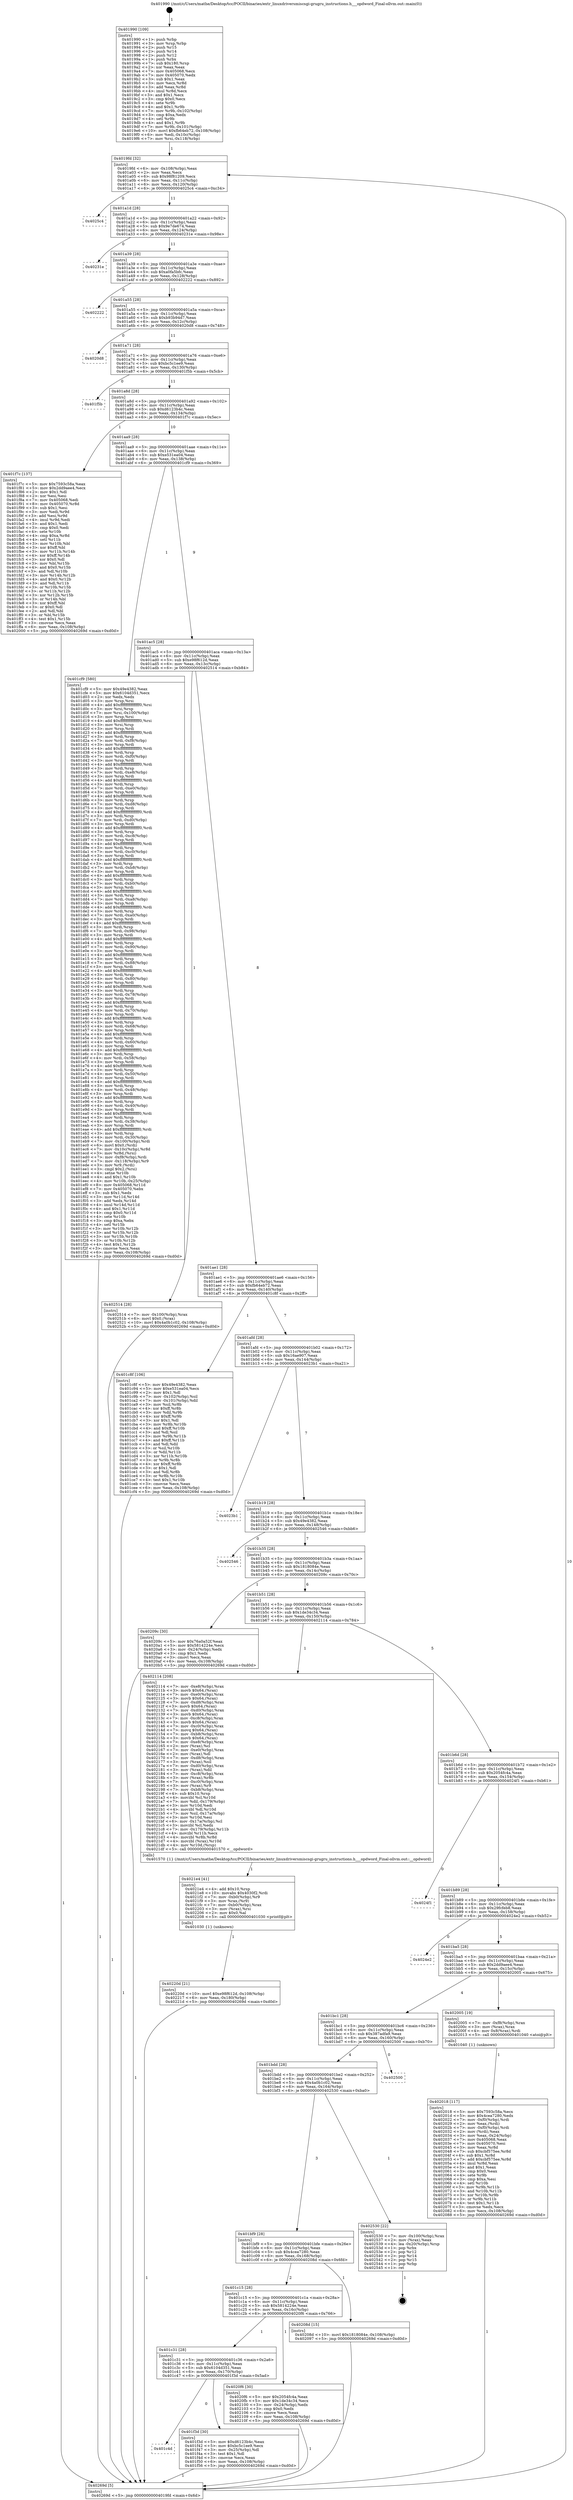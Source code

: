 digraph "0x401990" {
  label = "0x401990 (/mnt/c/Users/mathe/Desktop/tcc/POCII/binaries/extr_linuxdriversmiscsgi-grugru_instructions.h___opdword_Final-ollvm.out::main(0))"
  labelloc = "t"
  node[shape=record]

  Entry [label="",width=0.3,height=0.3,shape=circle,fillcolor=black,style=filled]
  "0x4019fd" [label="{
     0x4019fd [32]\l
     | [instrs]\l
     &nbsp;&nbsp;0x4019fd \<+6\>: mov -0x108(%rbp),%eax\l
     &nbsp;&nbsp;0x401a03 \<+2\>: mov %eax,%ecx\l
     &nbsp;&nbsp;0x401a05 \<+6\>: sub $0x98f81209,%ecx\l
     &nbsp;&nbsp;0x401a0b \<+6\>: mov %eax,-0x11c(%rbp)\l
     &nbsp;&nbsp;0x401a11 \<+6\>: mov %ecx,-0x120(%rbp)\l
     &nbsp;&nbsp;0x401a17 \<+6\>: je 00000000004025c4 \<main+0xc34\>\l
  }"]
  "0x4025c4" [label="{
     0x4025c4\l
  }", style=dashed]
  "0x401a1d" [label="{
     0x401a1d [28]\l
     | [instrs]\l
     &nbsp;&nbsp;0x401a1d \<+5\>: jmp 0000000000401a22 \<main+0x92\>\l
     &nbsp;&nbsp;0x401a22 \<+6\>: mov -0x11c(%rbp),%eax\l
     &nbsp;&nbsp;0x401a28 \<+5\>: sub $0x9e7de674,%eax\l
     &nbsp;&nbsp;0x401a2d \<+6\>: mov %eax,-0x124(%rbp)\l
     &nbsp;&nbsp;0x401a33 \<+6\>: je 000000000040231e \<main+0x98e\>\l
  }"]
  Exit [label="",width=0.3,height=0.3,shape=circle,fillcolor=black,style=filled,peripheries=2]
  "0x40231e" [label="{
     0x40231e\l
  }", style=dashed]
  "0x401a39" [label="{
     0x401a39 [28]\l
     | [instrs]\l
     &nbsp;&nbsp;0x401a39 \<+5\>: jmp 0000000000401a3e \<main+0xae\>\l
     &nbsp;&nbsp;0x401a3e \<+6\>: mov -0x11c(%rbp),%eax\l
     &nbsp;&nbsp;0x401a44 \<+5\>: sub $0xa0fa5bfc,%eax\l
     &nbsp;&nbsp;0x401a49 \<+6\>: mov %eax,-0x128(%rbp)\l
     &nbsp;&nbsp;0x401a4f \<+6\>: je 0000000000402222 \<main+0x892\>\l
  }"]
  "0x40220d" [label="{
     0x40220d [21]\l
     | [instrs]\l
     &nbsp;&nbsp;0x40220d \<+10\>: movl $0xe98f612d,-0x108(%rbp)\l
     &nbsp;&nbsp;0x402217 \<+6\>: mov %eax,-0x180(%rbp)\l
     &nbsp;&nbsp;0x40221d \<+5\>: jmp 000000000040269d \<main+0xd0d\>\l
  }"]
  "0x402222" [label="{
     0x402222\l
  }", style=dashed]
  "0x401a55" [label="{
     0x401a55 [28]\l
     | [instrs]\l
     &nbsp;&nbsp;0x401a55 \<+5\>: jmp 0000000000401a5a \<main+0xca\>\l
     &nbsp;&nbsp;0x401a5a \<+6\>: mov -0x11c(%rbp),%eax\l
     &nbsp;&nbsp;0x401a60 \<+5\>: sub $0xb93b94d7,%eax\l
     &nbsp;&nbsp;0x401a65 \<+6\>: mov %eax,-0x12c(%rbp)\l
     &nbsp;&nbsp;0x401a6b \<+6\>: je 00000000004020d8 \<main+0x748\>\l
  }"]
  "0x4021e4" [label="{
     0x4021e4 [41]\l
     | [instrs]\l
     &nbsp;&nbsp;0x4021e4 \<+4\>: add $0x10,%rsp\l
     &nbsp;&nbsp;0x4021e8 \<+10\>: movabs $0x4030f2,%rdi\l
     &nbsp;&nbsp;0x4021f2 \<+7\>: mov -0xb0(%rbp),%r9\l
     &nbsp;&nbsp;0x4021f9 \<+3\>: mov %rax,(%r9)\l
     &nbsp;&nbsp;0x4021fc \<+7\>: mov -0xb0(%rbp),%rax\l
     &nbsp;&nbsp;0x402203 \<+3\>: mov (%rax),%rsi\l
     &nbsp;&nbsp;0x402206 \<+2\>: mov $0x0,%al\l
     &nbsp;&nbsp;0x402208 \<+5\>: call 0000000000401030 \<printf@plt\>\l
     | [calls]\l
     &nbsp;&nbsp;0x401030 \{1\} (unknown)\l
  }"]
  "0x4020d8" [label="{
     0x4020d8\l
  }", style=dashed]
  "0x401a71" [label="{
     0x401a71 [28]\l
     | [instrs]\l
     &nbsp;&nbsp;0x401a71 \<+5\>: jmp 0000000000401a76 \<main+0xe6\>\l
     &nbsp;&nbsp;0x401a76 \<+6\>: mov -0x11c(%rbp),%eax\l
     &nbsp;&nbsp;0x401a7c \<+5\>: sub $0xbc5c1ee9,%eax\l
     &nbsp;&nbsp;0x401a81 \<+6\>: mov %eax,-0x130(%rbp)\l
     &nbsp;&nbsp;0x401a87 \<+6\>: je 0000000000401f5b \<main+0x5cb\>\l
  }"]
  "0x402018" [label="{
     0x402018 [117]\l
     | [instrs]\l
     &nbsp;&nbsp;0x402018 \<+5\>: mov $0x7593c58a,%ecx\l
     &nbsp;&nbsp;0x40201d \<+5\>: mov $0x4cea7280,%edx\l
     &nbsp;&nbsp;0x402022 \<+7\>: mov -0xf0(%rbp),%rdi\l
     &nbsp;&nbsp;0x402029 \<+2\>: mov %eax,(%rdi)\l
     &nbsp;&nbsp;0x40202b \<+7\>: mov -0xf0(%rbp),%rdi\l
     &nbsp;&nbsp;0x402032 \<+2\>: mov (%rdi),%eax\l
     &nbsp;&nbsp;0x402034 \<+3\>: mov %eax,-0x24(%rbp)\l
     &nbsp;&nbsp;0x402037 \<+7\>: mov 0x405068,%eax\l
     &nbsp;&nbsp;0x40203e \<+7\>: mov 0x405070,%esi\l
     &nbsp;&nbsp;0x402045 \<+3\>: mov %eax,%r8d\l
     &nbsp;&nbsp;0x402048 \<+7\>: sub $0xcbf575ee,%r8d\l
     &nbsp;&nbsp;0x40204f \<+4\>: sub $0x1,%r8d\l
     &nbsp;&nbsp;0x402053 \<+7\>: add $0xcbf575ee,%r8d\l
     &nbsp;&nbsp;0x40205a \<+4\>: imul %r8d,%eax\l
     &nbsp;&nbsp;0x40205e \<+3\>: and $0x1,%eax\l
     &nbsp;&nbsp;0x402061 \<+3\>: cmp $0x0,%eax\l
     &nbsp;&nbsp;0x402064 \<+4\>: sete %r9b\l
     &nbsp;&nbsp;0x402068 \<+3\>: cmp $0xa,%esi\l
     &nbsp;&nbsp;0x40206b \<+4\>: setl %r10b\l
     &nbsp;&nbsp;0x40206f \<+3\>: mov %r9b,%r11b\l
     &nbsp;&nbsp;0x402072 \<+3\>: and %r10b,%r11b\l
     &nbsp;&nbsp;0x402075 \<+3\>: xor %r10b,%r9b\l
     &nbsp;&nbsp;0x402078 \<+3\>: or %r9b,%r11b\l
     &nbsp;&nbsp;0x40207b \<+4\>: test $0x1,%r11b\l
     &nbsp;&nbsp;0x40207f \<+3\>: cmovne %edx,%ecx\l
     &nbsp;&nbsp;0x402082 \<+6\>: mov %ecx,-0x108(%rbp)\l
     &nbsp;&nbsp;0x402088 \<+5\>: jmp 000000000040269d \<main+0xd0d\>\l
  }"]
  "0x401f5b" [label="{
     0x401f5b\l
  }", style=dashed]
  "0x401a8d" [label="{
     0x401a8d [28]\l
     | [instrs]\l
     &nbsp;&nbsp;0x401a8d \<+5\>: jmp 0000000000401a92 \<main+0x102\>\l
     &nbsp;&nbsp;0x401a92 \<+6\>: mov -0x11c(%rbp),%eax\l
     &nbsp;&nbsp;0x401a98 \<+5\>: sub $0xd6123b4c,%eax\l
     &nbsp;&nbsp;0x401a9d \<+6\>: mov %eax,-0x134(%rbp)\l
     &nbsp;&nbsp;0x401aa3 \<+6\>: je 0000000000401f7c \<main+0x5ec\>\l
  }"]
  "0x401c4d" [label="{
     0x401c4d\l
  }", style=dashed]
  "0x401f7c" [label="{
     0x401f7c [137]\l
     | [instrs]\l
     &nbsp;&nbsp;0x401f7c \<+5\>: mov $0x7593c58a,%eax\l
     &nbsp;&nbsp;0x401f81 \<+5\>: mov $0x2dd9aee4,%ecx\l
     &nbsp;&nbsp;0x401f86 \<+2\>: mov $0x1,%dl\l
     &nbsp;&nbsp;0x401f88 \<+2\>: xor %esi,%esi\l
     &nbsp;&nbsp;0x401f8a \<+7\>: mov 0x405068,%edi\l
     &nbsp;&nbsp;0x401f91 \<+8\>: mov 0x405070,%r8d\l
     &nbsp;&nbsp;0x401f99 \<+3\>: sub $0x1,%esi\l
     &nbsp;&nbsp;0x401f9c \<+3\>: mov %edi,%r9d\l
     &nbsp;&nbsp;0x401f9f \<+3\>: add %esi,%r9d\l
     &nbsp;&nbsp;0x401fa2 \<+4\>: imul %r9d,%edi\l
     &nbsp;&nbsp;0x401fa6 \<+3\>: and $0x1,%edi\l
     &nbsp;&nbsp;0x401fa9 \<+3\>: cmp $0x0,%edi\l
     &nbsp;&nbsp;0x401fac \<+4\>: sete %r10b\l
     &nbsp;&nbsp;0x401fb0 \<+4\>: cmp $0xa,%r8d\l
     &nbsp;&nbsp;0x401fb4 \<+4\>: setl %r11b\l
     &nbsp;&nbsp;0x401fb8 \<+3\>: mov %r10b,%bl\l
     &nbsp;&nbsp;0x401fbb \<+3\>: xor $0xff,%bl\l
     &nbsp;&nbsp;0x401fbe \<+3\>: mov %r11b,%r14b\l
     &nbsp;&nbsp;0x401fc1 \<+4\>: xor $0xff,%r14b\l
     &nbsp;&nbsp;0x401fc5 \<+3\>: xor $0x0,%dl\l
     &nbsp;&nbsp;0x401fc8 \<+3\>: mov %bl,%r15b\l
     &nbsp;&nbsp;0x401fcb \<+4\>: and $0x0,%r15b\l
     &nbsp;&nbsp;0x401fcf \<+3\>: and %dl,%r10b\l
     &nbsp;&nbsp;0x401fd2 \<+3\>: mov %r14b,%r12b\l
     &nbsp;&nbsp;0x401fd5 \<+4\>: and $0x0,%r12b\l
     &nbsp;&nbsp;0x401fd9 \<+3\>: and %dl,%r11b\l
     &nbsp;&nbsp;0x401fdc \<+3\>: or %r10b,%r15b\l
     &nbsp;&nbsp;0x401fdf \<+3\>: or %r11b,%r12b\l
     &nbsp;&nbsp;0x401fe2 \<+3\>: xor %r12b,%r15b\l
     &nbsp;&nbsp;0x401fe5 \<+3\>: or %r14b,%bl\l
     &nbsp;&nbsp;0x401fe8 \<+3\>: xor $0xff,%bl\l
     &nbsp;&nbsp;0x401feb \<+3\>: or $0x0,%dl\l
     &nbsp;&nbsp;0x401fee \<+2\>: and %dl,%bl\l
     &nbsp;&nbsp;0x401ff0 \<+3\>: or %bl,%r15b\l
     &nbsp;&nbsp;0x401ff3 \<+4\>: test $0x1,%r15b\l
     &nbsp;&nbsp;0x401ff7 \<+3\>: cmovne %ecx,%eax\l
     &nbsp;&nbsp;0x401ffa \<+6\>: mov %eax,-0x108(%rbp)\l
     &nbsp;&nbsp;0x402000 \<+5\>: jmp 000000000040269d \<main+0xd0d\>\l
  }"]
  "0x401aa9" [label="{
     0x401aa9 [28]\l
     | [instrs]\l
     &nbsp;&nbsp;0x401aa9 \<+5\>: jmp 0000000000401aae \<main+0x11e\>\l
     &nbsp;&nbsp;0x401aae \<+6\>: mov -0x11c(%rbp),%eax\l
     &nbsp;&nbsp;0x401ab4 \<+5\>: sub $0xe531ea04,%eax\l
     &nbsp;&nbsp;0x401ab9 \<+6\>: mov %eax,-0x138(%rbp)\l
     &nbsp;&nbsp;0x401abf \<+6\>: je 0000000000401cf9 \<main+0x369\>\l
  }"]
  "0x401f3d" [label="{
     0x401f3d [30]\l
     | [instrs]\l
     &nbsp;&nbsp;0x401f3d \<+5\>: mov $0xd6123b4c,%eax\l
     &nbsp;&nbsp;0x401f42 \<+5\>: mov $0xbc5c1ee9,%ecx\l
     &nbsp;&nbsp;0x401f47 \<+3\>: mov -0x25(%rbp),%dl\l
     &nbsp;&nbsp;0x401f4a \<+3\>: test $0x1,%dl\l
     &nbsp;&nbsp;0x401f4d \<+3\>: cmovne %ecx,%eax\l
     &nbsp;&nbsp;0x401f50 \<+6\>: mov %eax,-0x108(%rbp)\l
     &nbsp;&nbsp;0x401f56 \<+5\>: jmp 000000000040269d \<main+0xd0d\>\l
  }"]
  "0x401cf9" [label="{
     0x401cf9 [580]\l
     | [instrs]\l
     &nbsp;&nbsp;0x401cf9 \<+5\>: mov $0x49e4382,%eax\l
     &nbsp;&nbsp;0x401cfe \<+5\>: mov $0x6104d351,%ecx\l
     &nbsp;&nbsp;0x401d03 \<+2\>: xor %edx,%edx\l
     &nbsp;&nbsp;0x401d05 \<+3\>: mov %rsp,%rsi\l
     &nbsp;&nbsp;0x401d08 \<+4\>: add $0xfffffffffffffff0,%rsi\l
     &nbsp;&nbsp;0x401d0c \<+3\>: mov %rsi,%rsp\l
     &nbsp;&nbsp;0x401d0f \<+7\>: mov %rsi,-0x100(%rbp)\l
     &nbsp;&nbsp;0x401d16 \<+3\>: mov %rsp,%rsi\l
     &nbsp;&nbsp;0x401d19 \<+4\>: add $0xfffffffffffffff0,%rsi\l
     &nbsp;&nbsp;0x401d1d \<+3\>: mov %rsi,%rsp\l
     &nbsp;&nbsp;0x401d20 \<+3\>: mov %rsp,%rdi\l
     &nbsp;&nbsp;0x401d23 \<+4\>: add $0xfffffffffffffff0,%rdi\l
     &nbsp;&nbsp;0x401d27 \<+3\>: mov %rdi,%rsp\l
     &nbsp;&nbsp;0x401d2a \<+7\>: mov %rdi,-0xf8(%rbp)\l
     &nbsp;&nbsp;0x401d31 \<+3\>: mov %rsp,%rdi\l
     &nbsp;&nbsp;0x401d34 \<+4\>: add $0xfffffffffffffff0,%rdi\l
     &nbsp;&nbsp;0x401d38 \<+3\>: mov %rdi,%rsp\l
     &nbsp;&nbsp;0x401d3b \<+7\>: mov %rdi,-0xf0(%rbp)\l
     &nbsp;&nbsp;0x401d42 \<+3\>: mov %rsp,%rdi\l
     &nbsp;&nbsp;0x401d45 \<+4\>: add $0xfffffffffffffff0,%rdi\l
     &nbsp;&nbsp;0x401d49 \<+3\>: mov %rdi,%rsp\l
     &nbsp;&nbsp;0x401d4c \<+7\>: mov %rdi,-0xe8(%rbp)\l
     &nbsp;&nbsp;0x401d53 \<+3\>: mov %rsp,%rdi\l
     &nbsp;&nbsp;0x401d56 \<+4\>: add $0xfffffffffffffff0,%rdi\l
     &nbsp;&nbsp;0x401d5a \<+3\>: mov %rdi,%rsp\l
     &nbsp;&nbsp;0x401d5d \<+7\>: mov %rdi,-0xe0(%rbp)\l
     &nbsp;&nbsp;0x401d64 \<+3\>: mov %rsp,%rdi\l
     &nbsp;&nbsp;0x401d67 \<+4\>: add $0xfffffffffffffff0,%rdi\l
     &nbsp;&nbsp;0x401d6b \<+3\>: mov %rdi,%rsp\l
     &nbsp;&nbsp;0x401d6e \<+7\>: mov %rdi,-0xd8(%rbp)\l
     &nbsp;&nbsp;0x401d75 \<+3\>: mov %rsp,%rdi\l
     &nbsp;&nbsp;0x401d78 \<+4\>: add $0xfffffffffffffff0,%rdi\l
     &nbsp;&nbsp;0x401d7c \<+3\>: mov %rdi,%rsp\l
     &nbsp;&nbsp;0x401d7f \<+7\>: mov %rdi,-0xd0(%rbp)\l
     &nbsp;&nbsp;0x401d86 \<+3\>: mov %rsp,%rdi\l
     &nbsp;&nbsp;0x401d89 \<+4\>: add $0xfffffffffffffff0,%rdi\l
     &nbsp;&nbsp;0x401d8d \<+3\>: mov %rdi,%rsp\l
     &nbsp;&nbsp;0x401d90 \<+7\>: mov %rdi,-0xc8(%rbp)\l
     &nbsp;&nbsp;0x401d97 \<+3\>: mov %rsp,%rdi\l
     &nbsp;&nbsp;0x401d9a \<+4\>: add $0xfffffffffffffff0,%rdi\l
     &nbsp;&nbsp;0x401d9e \<+3\>: mov %rdi,%rsp\l
     &nbsp;&nbsp;0x401da1 \<+7\>: mov %rdi,-0xc0(%rbp)\l
     &nbsp;&nbsp;0x401da8 \<+3\>: mov %rsp,%rdi\l
     &nbsp;&nbsp;0x401dab \<+4\>: add $0xfffffffffffffff0,%rdi\l
     &nbsp;&nbsp;0x401daf \<+3\>: mov %rdi,%rsp\l
     &nbsp;&nbsp;0x401db2 \<+7\>: mov %rdi,-0xb8(%rbp)\l
     &nbsp;&nbsp;0x401db9 \<+3\>: mov %rsp,%rdi\l
     &nbsp;&nbsp;0x401dbc \<+4\>: add $0xfffffffffffffff0,%rdi\l
     &nbsp;&nbsp;0x401dc0 \<+3\>: mov %rdi,%rsp\l
     &nbsp;&nbsp;0x401dc3 \<+7\>: mov %rdi,-0xb0(%rbp)\l
     &nbsp;&nbsp;0x401dca \<+3\>: mov %rsp,%rdi\l
     &nbsp;&nbsp;0x401dcd \<+4\>: add $0xfffffffffffffff0,%rdi\l
     &nbsp;&nbsp;0x401dd1 \<+3\>: mov %rdi,%rsp\l
     &nbsp;&nbsp;0x401dd4 \<+7\>: mov %rdi,-0xa8(%rbp)\l
     &nbsp;&nbsp;0x401ddb \<+3\>: mov %rsp,%rdi\l
     &nbsp;&nbsp;0x401dde \<+4\>: add $0xfffffffffffffff0,%rdi\l
     &nbsp;&nbsp;0x401de2 \<+3\>: mov %rdi,%rsp\l
     &nbsp;&nbsp;0x401de5 \<+7\>: mov %rdi,-0xa0(%rbp)\l
     &nbsp;&nbsp;0x401dec \<+3\>: mov %rsp,%rdi\l
     &nbsp;&nbsp;0x401def \<+4\>: add $0xfffffffffffffff0,%rdi\l
     &nbsp;&nbsp;0x401df3 \<+3\>: mov %rdi,%rsp\l
     &nbsp;&nbsp;0x401df6 \<+7\>: mov %rdi,-0x98(%rbp)\l
     &nbsp;&nbsp;0x401dfd \<+3\>: mov %rsp,%rdi\l
     &nbsp;&nbsp;0x401e00 \<+4\>: add $0xfffffffffffffff0,%rdi\l
     &nbsp;&nbsp;0x401e04 \<+3\>: mov %rdi,%rsp\l
     &nbsp;&nbsp;0x401e07 \<+7\>: mov %rdi,-0x90(%rbp)\l
     &nbsp;&nbsp;0x401e0e \<+3\>: mov %rsp,%rdi\l
     &nbsp;&nbsp;0x401e11 \<+4\>: add $0xfffffffffffffff0,%rdi\l
     &nbsp;&nbsp;0x401e15 \<+3\>: mov %rdi,%rsp\l
     &nbsp;&nbsp;0x401e18 \<+7\>: mov %rdi,-0x88(%rbp)\l
     &nbsp;&nbsp;0x401e1f \<+3\>: mov %rsp,%rdi\l
     &nbsp;&nbsp;0x401e22 \<+4\>: add $0xfffffffffffffff0,%rdi\l
     &nbsp;&nbsp;0x401e26 \<+3\>: mov %rdi,%rsp\l
     &nbsp;&nbsp;0x401e29 \<+4\>: mov %rdi,-0x80(%rbp)\l
     &nbsp;&nbsp;0x401e2d \<+3\>: mov %rsp,%rdi\l
     &nbsp;&nbsp;0x401e30 \<+4\>: add $0xfffffffffffffff0,%rdi\l
     &nbsp;&nbsp;0x401e34 \<+3\>: mov %rdi,%rsp\l
     &nbsp;&nbsp;0x401e37 \<+4\>: mov %rdi,-0x78(%rbp)\l
     &nbsp;&nbsp;0x401e3b \<+3\>: mov %rsp,%rdi\l
     &nbsp;&nbsp;0x401e3e \<+4\>: add $0xfffffffffffffff0,%rdi\l
     &nbsp;&nbsp;0x401e42 \<+3\>: mov %rdi,%rsp\l
     &nbsp;&nbsp;0x401e45 \<+4\>: mov %rdi,-0x70(%rbp)\l
     &nbsp;&nbsp;0x401e49 \<+3\>: mov %rsp,%rdi\l
     &nbsp;&nbsp;0x401e4c \<+4\>: add $0xfffffffffffffff0,%rdi\l
     &nbsp;&nbsp;0x401e50 \<+3\>: mov %rdi,%rsp\l
     &nbsp;&nbsp;0x401e53 \<+4\>: mov %rdi,-0x68(%rbp)\l
     &nbsp;&nbsp;0x401e57 \<+3\>: mov %rsp,%rdi\l
     &nbsp;&nbsp;0x401e5a \<+4\>: add $0xfffffffffffffff0,%rdi\l
     &nbsp;&nbsp;0x401e5e \<+3\>: mov %rdi,%rsp\l
     &nbsp;&nbsp;0x401e61 \<+4\>: mov %rdi,-0x60(%rbp)\l
     &nbsp;&nbsp;0x401e65 \<+3\>: mov %rsp,%rdi\l
     &nbsp;&nbsp;0x401e68 \<+4\>: add $0xfffffffffffffff0,%rdi\l
     &nbsp;&nbsp;0x401e6c \<+3\>: mov %rdi,%rsp\l
     &nbsp;&nbsp;0x401e6f \<+4\>: mov %rdi,-0x58(%rbp)\l
     &nbsp;&nbsp;0x401e73 \<+3\>: mov %rsp,%rdi\l
     &nbsp;&nbsp;0x401e76 \<+4\>: add $0xfffffffffffffff0,%rdi\l
     &nbsp;&nbsp;0x401e7a \<+3\>: mov %rdi,%rsp\l
     &nbsp;&nbsp;0x401e7d \<+4\>: mov %rdi,-0x50(%rbp)\l
     &nbsp;&nbsp;0x401e81 \<+3\>: mov %rsp,%rdi\l
     &nbsp;&nbsp;0x401e84 \<+4\>: add $0xfffffffffffffff0,%rdi\l
     &nbsp;&nbsp;0x401e88 \<+3\>: mov %rdi,%rsp\l
     &nbsp;&nbsp;0x401e8b \<+4\>: mov %rdi,-0x48(%rbp)\l
     &nbsp;&nbsp;0x401e8f \<+3\>: mov %rsp,%rdi\l
     &nbsp;&nbsp;0x401e92 \<+4\>: add $0xfffffffffffffff0,%rdi\l
     &nbsp;&nbsp;0x401e96 \<+3\>: mov %rdi,%rsp\l
     &nbsp;&nbsp;0x401e99 \<+4\>: mov %rdi,-0x40(%rbp)\l
     &nbsp;&nbsp;0x401e9d \<+3\>: mov %rsp,%rdi\l
     &nbsp;&nbsp;0x401ea0 \<+4\>: add $0xfffffffffffffff0,%rdi\l
     &nbsp;&nbsp;0x401ea4 \<+3\>: mov %rdi,%rsp\l
     &nbsp;&nbsp;0x401ea7 \<+4\>: mov %rdi,-0x38(%rbp)\l
     &nbsp;&nbsp;0x401eab \<+3\>: mov %rsp,%rdi\l
     &nbsp;&nbsp;0x401eae \<+4\>: add $0xfffffffffffffff0,%rdi\l
     &nbsp;&nbsp;0x401eb2 \<+3\>: mov %rdi,%rsp\l
     &nbsp;&nbsp;0x401eb5 \<+4\>: mov %rdi,-0x30(%rbp)\l
     &nbsp;&nbsp;0x401eb9 \<+7\>: mov -0x100(%rbp),%rdi\l
     &nbsp;&nbsp;0x401ec0 \<+6\>: movl $0x0,(%rdi)\l
     &nbsp;&nbsp;0x401ec6 \<+7\>: mov -0x10c(%rbp),%r8d\l
     &nbsp;&nbsp;0x401ecd \<+3\>: mov %r8d,(%rsi)\l
     &nbsp;&nbsp;0x401ed0 \<+7\>: mov -0xf8(%rbp),%rdi\l
     &nbsp;&nbsp;0x401ed7 \<+7\>: mov -0x118(%rbp),%r9\l
     &nbsp;&nbsp;0x401ede \<+3\>: mov %r9,(%rdi)\l
     &nbsp;&nbsp;0x401ee1 \<+3\>: cmpl $0x2,(%rsi)\l
     &nbsp;&nbsp;0x401ee4 \<+4\>: setne %r10b\l
     &nbsp;&nbsp;0x401ee8 \<+4\>: and $0x1,%r10b\l
     &nbsp;&nbsp;0x401eec \<+4\>: mov %r10b,-0x25(%rbp)\l
     &nbsp;&nbsp;0x401ef0 \<+8\>: mov 0x405068,%r11d\l
     &nbsp;&nbsp;0x401ef8 \<+7\>: mov 0x405070,%ebx\l
     &nbsp;&nbsp;0x401eff \<+3\>: sub $0x1,%edx\l
     &nbsp;&nbsp;0x401f02 \<+3\>: mov %r11d,%r14d\l
     &nbsp;&nbsp;0x401f05 \<+3\>: add %edx,%r14d\l
     &nbsp;&nbsp;0x401f08 \<+4\>: imul %r14d,%r11d\l
     &nbsp;&nbsp;0x401f0c \<+4\>: and $0x1,%r11d\l
     &nbsp;&nbsp;0x401f10 \<+4\>: cmp $0x0,%r11d\l
     &nbsp;&nbsp;0x401f14 \<+4\>: sete %r10b\l
     &nbsp;&nbsp;0x401f18 \<+3\>: cmp $0xa,%ebx\l
     &nbsp;&nbsp;0x401f1b \<+4\>: setl %r15b\l
     &nbsp;&nbsp;0x401f1f \<+3\>: mov %r10b,%r12b\l
     &nbsp;&nbsp;0x401f22 \<+3\>: and %r15b,%r12b\l
     &nbsp;&nbsp;0x401f25 \<+3\>: xor %r15b,%r10b\l
     &nbsp;&nbsp;0x401f28 \<+3\>: or %r10b,%r12b\l
     &nbsp;&nbsp;0x401f2b \<+4\>: test $0x1,%r12b\l
     &nbsp;&nbsp;0x401f2f \<+3\>: cmovne %ecx,%eax\l
     &nbsp;&nbsp;0x401f32 \<+6\>: mov %eax,-0x108(%rbp)\l
     &nbsp;&nbsp;0x401f38 \<+5\>: jmp 000000000040269d \<main+0xd0d\>\l
  }"]
  "0x401ac5" [label="{
     0x401ac5 [28]\l
     | [instrs]\l
     &nbsp;&nbsp;0x401ac5 \<+5\>: jmp 0000000000401aca \<main+0x13a\>\l
     &nbsp;&nbsp;0x401aca \<+6\>: mov -0x11c(%rbp),%eax\l
     &nbsp;&nbsp;0x401ad0 \<+5\>: sub $0xe98f612d,%eax\l
     &nbsp;&nbsp;0x401ad5 \<+6\>: mov %eax,-0x13c(%rbp)\l
     &nbsp;&nbsp;0x401adb \<+6\>: je 0000000000402514 \<main+0xb84\>\l
  }"]
  "0x401c31" [label="{
     0x401c31 [28]\l
     | [instrs]\l
     &nbsp;&nbsp;0x401c31 \<+5\>: jmp 0000000000401c36 \<main+0x2a6\>\l
     &nbsp;&nbsp;0x401c36 \<+6\>: mov -0x11c(%rbp),%eax\l
     &nbsp;&nbsp;0x401c3c \<+5\>: sub $0x6104d351,%eax\l
     &nbsp;&nbsp;0x401c41 \<+6\>: mov %eax,-0x170(%rbp)\l
     &nbsp;&nbsp;0x401c47 \<+6\>: je 0000000000401f3d \<main+0x5ad\>\l
  }"]
  "0x402514" [label="{
     0x402514 [28]\l
     | [instrs]\l
     &nbsp;&nbsp;0x402514 \<+7\>: mov -0x100(%rbp),%rax\l
     &nbsp;&nbsp;0x40251b \<+6\>: movl $0x0,(%rax)\l
     &nbsp;&nbsp;0x402521 \<+10\>: movl $0x4a0b1c02,-0x108(%rbp)\l
     &nbsp;&nbsp;0x40252b \<+5\>: jmp 000000000040269d \<main+0xd0d\>\l
  }"]
  "0x401ae1" [label="{
     0x401ae1 [28]\l
     | [instrs]\l
     &nbsp;&nbsp;0x401ae1 \<+5\>: jmp 0000000000401ae6 \<main+0x156\>\l
     &nbsp;&nbsp;0x401ae6 \<+6\>: mov -0x11c(%rbp),%eax\l
     &nbsp;&nbsp;0x401aec \<+5\>: sub $0xfb64eb72,%eax\l
     &nbsp;&nbsp;0x401af1 \<+6\>: mov %eax,-0x140(%rbp)\l
     &nbsp;&nbsp;0x401af7 \<+6\>: je 0000000000401c8f \<main+0x2ff\>\l
  }"]
  "0x4020f6" [label="{
     0x4020f6 [30]\l
     | [instrs]\l
     &nbsp;&nbsp;0x4020f6 \<+5\>: mov $0x2054fc4a,%eax\l
     &nbsp;&nbsp;0x4020fb \<+5\>: mov $0x1de34c34,%ecx\l
     &nbsp;&nbsp;0x402100 \<+3\>: mov -0x24(%rbp),%edx\l
     &nbsp;&nbsp;0x402103 \<+3\>: cmp $0x0,%edx\l
     &nbsp;&nbsp;0x402106 \<+3\>: cmove %ecx,%eax\l
     &nbsp;&nbsp;0x402109 \<+6\>: mov %eax,-0x108(%rbp)\l
     &nbsp;&nbsp;0x40210f \<+5\>: jmp 000000000040269d \<main+0xd0d\>\l
  }"]
  "0x401c8f" [label="{
     0x401c8f [106]\l
     | [instrs]\l
     &nbsp;&nbsp;0x401c8f \<+5\>: mov $0x49e4382,%eax\l
     &nbsp;&nbsp;0x401c94 \<+5\>: mov $0xe531ea04,%ecx\l
     &nbsp;&nbsp;0x401c99 \<+2\>: mov $0x1,%dl\l
     &nbsp;&nbsp;0x401c9b \<+7\>: mov -0x102(%rbp),%sil\l
     &nbsp;&nbsp;0x401ca2 \<+7\>: mov -0x101(%rbp),%dil\l
     &nbsp;&nbsp;0x401ca9 \<+3\>: mov %sil,%r8b\l
     &nbsp;&nbsp;0x401cac \<+4\>: xor $0xff,%r8b\l
     &nbsp;&nbsp;0x401cb0 \<+3\>: mov %dil,%r9b\l
     &nbsp;&nbsp;0x401cb3 \<+4\>: xor $0xff,%r9b\l
     &nbsp;&nbsp;0x401cb7 \<+3\>: xor $0x1,%dl\l
     &nbsp;&nbsp;0x401cba \<+3\>: mov %r8b,%r10b\l
     &nbsp;&nbsp;0x401cbd \<+4\>: and $0xff,%r10b\l
     &nbsp;&nbsp;0x401cc1 \<+3\>: and %dl,%sil\l
     &nbsp;&nbsp;0x401cc4 \<+3\>: mov %r9b,%r11b\l
     &nbsp;&nbsp;0x401cc7 \<+4\>: and $0xff,%r11b\l
     &nbsp;&nbsp;0x401ccb \<+3\>: and %dl,%dil\l
     &nbsp;&nbsp;0x401cce \<+3\>: or %sil,%r10b\l
     &nbsp;&nbsp;0x401cd1 \<+3\>: or %dil,%r11b\l
     &nbsp;&nbsp;0x401cd4 \<+3\>: xor %r11b,%r10b\l
     &nbsp;&nbsp;0x401cd7 \<+3\>: or %r9b,%r8b\l
     &nbsp;&nbsp;0x401cda \<+4\>: xor $0xff,%r8b\l
     &nbsp;&nbsp;0x401cde \<+3\>: or $0x1,%dl\l
     &nbsp;&nbsp;0x401ce1 \<+3\>: and %dl,%r8b\l
     &nbsp;&nbsp;0x401ce4 \<+3\>: or %r8b,%r10b\l
     &nbsp;&nbsp;0x401ce7 \<+4\>: test $0x1,%r10b\l
     &nbsp;&nbsp;0x401ceb \<+3\>: cmovne %ecx,%eax\l
     &nbsp;&nbsp;0x401cee \<+6\>: mov %eax,-0x108(%rbp)\l
     &nbsp;&nbsp;0x401cf4 \<+5\>: jmp 000000000040269d \<main+0xd0d\>\l
  }"]
  "0x401afd" [label="{
     0x401afd [28]\l
     | [instrs]\l
     &nbsp;&nbsp;0x401afd \<+5\>: jmp 0000000000401b02 \<main+0x172\>\l
     &nbsp;&nbsp;0x401b02 \<+6\>: mov -0x11c(%rbp),%eax\l
     &nbsp;&nbsp;0x401b08 \<+5\>: sub $0x16ae907,%eax\l
     &nbsp;&nbsp;0x401b0d \<+6\>: mov %eax,-0x144(%rbp)\l
     &nbsp;&nbsp;0x401b13 \<+6\>: je 00000000004023b1 \<main+0xa21\>\l
  }"]
  "0x40269d" [label="{
     0x40269d [5]\l
     | [instrs]\l
     &nbsp;&nbsp;0x40269d \<+5\>: jmp 00000000004019fd \<main+0x6d\>\l
  }"]
  "0x401990" [label="{
     0x401990 [109]\l
     | [instrs]\l
     &nbsp;&nbsp;0x401990 \<+1\>: push %rbp\l
     &nbsp;&nbsp;0x401991 \<+3\>: mov %rsp,%rbp\l
     &nbsp;&nbsp;0x401994 \<+2\>: push %r15\l
     &nbsp;&nbsp;0x401996 \<+2\>: push %r14\l
     &nbsp;&nbsp;0x401998 \<+2\>: push %r12\l
     &nbsp;&nbsp;0x40199a \<+1\>: push %rbx\l
     &nbsp;&nbsp;0x40199b \<+7\>: sub $0x180,%rsp\l
     &nbsp;&nbsp;0x4019a2 \<+2\>: xor %eax,%eax\l
     &nbsp;&nbsp;0x4019a4 \<+7\>: mov 0x405068,%ecx\l
     &nbsp;&nbsp;0x4019ab \<+7\>: mov 0x405070,%edx\l
     &nbsp;&nbsp;0x4019b2 \<+3\>: sub $0x1,%eax\l
     &nbsp;&nbsp;0x4019b5 \<+3\>: mov %ecx,%r8d\l
     &nbsp;&nbsp;0x4019b8 \<+3\>: add %eax,%r8d\l
     &nbsp;&nbsp;0x4019bb \<+4\>: imul %r8d,%ecx\l
     &nbsp;&nbsp;0x4019bf \<+3\>: and $0x1,%ecx\l
     &nbsp;&nbsp;0x4019c2 \<+3\>: cmp $0x0,%ecx\l
     &nbsp;&nbsp;0x4019c5 \<+4\>: sete %r9b\l
     &nbsp;&nbsp;0x4019c9 \<+4\>: and $0x1,%r9b\l
     &nbsp;&nbsp;0x4019cd \<+7\>: mov %r9b,-0x102(%rbp)\l
     &nbsp;&nbsp;0x4019d4 \<+3\>: cmp $0xa,%edx\l
     &nbsp;&nbsp;0x4019d7 \<+4\>: setl %r9b\l
     &nbsp;&nbsp;0x4019db \<+4\>: and $0x1,%r9b\l
     &nbsp;&nbsp;0x4019df \<+7\>: mov %r9b,-0x101(%rbp)\l
     &nbsp;&nbsp;0x4019e6 \<+10\>: movl $0xfb64eb72,-0x108(%rbp)\l
     &nbsp;&nbsp;0x4019f0 \<+6\>: mov %edi,-0x10c(%rbp)\l
     &nbsp;&nbsp;0x4019f6 \<+7\>: mov %rsi,-0x118(%rbp)\l
  }"]
  "0x401c15" [label="{
     0x401c15 [28]\l
     | [instrs]\l
     &nbsp;&nbsp;0x401c15 \<+5\>: jmp 0000000000401c1a \<main+0x28a\>\l
     &nbsp;&nbsp;0x401c1a \<+6\>: mov -0x11c(%rbp),%eax\l
     &nbsp;&nbsp;0x401c20 \<+5\>: sub $0x5814224e,%eax\l
     &nbsp;&nbsp;0x401c25 \<+6\>: mov %eax,-0x16c(%rbp)\l
     &nbsp;&nbsp;0x401c2b \<+6\>: je 00000000004020f6 \<main+0x766\>\l
  }"]
  "0x40208d" [label="{
     0x40208d [15]\l
     | [instrs]\l
     &nbsp;&nbsp;0x40208d \<+10\>: movl $0x1818084e,-0x108(%rbp)\l
     &nbsp;&nbsp;0x402097 \<+5\>: jmp 000000000040269d \<main+0xd0d\>\l
  }"]
  "0x401bf9" [label="{
     0x401bf9 [28]\l
     | [instrs]\l
     &nbsp;&nbsp;0x401bf9 \<+5\>: jmp 0000000000401bfe \<main+0x26e\>\l
     &nbsp;&nbsp;0x401bfe \<+6\>: mov -0x11c(%rbp),%eax\l
     &nbsp;&nbsp;0x401c04 \<+5\>: sub $0x4cea7280,%eax\l
     &nbsp;&nbsp;0x401c09 \<+6\>: mov %eax,-0x168(%rbp)\l
     &nbsp;&nbsp;0x401c0f \<+6\>: je 000000000040208d \<main+0x6fd\>\l
  }"]
  "0x4023b1" [label="{
     0x4023b1\l
  }", style=dashed]
  "0x401b19" [label="{
     0x401b19 [28]\l
     | [instrs]\l
     &nbsp;&nbsp;0x401b19 \<+5\>: jmp 0000000000401b1e \<main+0x18e\>\l
     &nbsp;&nbsp;0x401b1e \<+6\>: mov -0x11c(%rbp),%eax\l
     &nbsp;&nbsp;0x401b24 \<+5\>: sub $0x49e4382,%eax\l
     &nbsp;&nbsp;0x401b29 \<+6\>: mov %eax,-0x148(%rbp)\l
     &nbsp;&nbsp;0x401b2f \<+6\>: je 0000000000402546 \<main+0xbb6\>\l
  }"]
  "0x402530" [label="{
     0x402530 [22]\l
     | [instrs]\l
     &nbsp;&nbsp;0x402530 \<+7\>: mov -0x100(%rbp),%rax\l
     &nbsp;&nbsp;0x402537 \<+2\>: mov (%rax),%eax\l
     &nbsp;&nbsp;0x402539 \<+4\>: lea -0x20(%rbp),%rsp\l
     &nbsp;&nbsp;0x40253d \<+1\>: pop %rbx\l
     &nbsp;&nbsp;0x40253e \<+2\>: pop %r12\l
     &nbsp;&nbsp;0x402540 \<+2\>: pop %r14\l
     &nbsp;&nbsp;0x402542 \<+2\>: pop %r15\l
     &nbsp;&nbsp;0x402544 \<+1\>: pop %rbp\l
     &nbsp;&nbsp;0x402545 \<+1\>: ret\l
  }"]
  "0x402546" [label="{
     0x402546\l
  }", style=dashed]
  "0x401b35" [label="{
     0x401b35 [28]\l
     | [instrs]\l
     &nbsp;&nbsp;0x401b35 \<+5\>: jmp 0000000000401b3a \<main+0x1aa\>\l
     &nbsp;&nbsp;0x401b3a \<+6\>: mov -0x11c(%rbp),%eax\l
     &nbsp;&nbsp;0x401b40 \<+5\>: sub $0x1818084e,%eax\l
     &nbsp;&nbsp;0x401b45 \<+6\>: mov %eax,-0x14c(%rbp)\l
     &nbsp;&nbsp;0x401b4b \<+6\>: je 000000000040209c \<main+0x70c\>\l
  }"]
  "0x401bdd" [label="{
     0x401bdd [28]\l
     | [instrs]\l
     &nbsp;&nbsp;0x401bdd \<+5\>: jmp 0000000000401be2 \<main+0x252\>\l
     &nbsp;&nbsp;0x401be2 \<+6\>: mov -0x11c(%rbp),%eax\l
     &nbsp;&nbsp;0x401be8 \<+5\>: sub $0x4a0b1c02,%eax\l
     &nbsp;&nbsp;0x401bed \<+6\>: mov %eax,-0x164(%rbp)\l
     &nbsp;&nbsp;0x401bf3 \<+6\>: je 0000000000402530 \<main+0xba0\>\l
  }"]
  "0x40209c" [label="{
     0x40209c [30]\l
     | [instrs]\l
     &nbsp;&nbsp;0x40209c \<+5\>: mov $0x76a0a52f,%eax\l
     &nbsp;&nbsp;0x4020a1 \<+5\>: mov $0x5814224e,%ecx\l
     &nbsp;&nbsp;0x4020a6 \<+3\>: mov -0x24(%rbp),%edx\l
     &nbsp;&nbsp;0x4020a9 \<+3\>: cmp $0x1,%edx\l
     &nbsp;&nbsp;0x4020ac \<+3\>: cmovl %ecx,%eax\l
     &nbsp;&nbsp;0x4020af \<+6\>: mov %eax,-0x108(%rbp)\l
     &nbsp;&nbsp;0x4020b5 \<+5\>: jmp 000000000040269d \<main+0xd0d\>\l
  }"]
  "0x401b51" [label="{
     0x401b51 [28]\l
     | [instrs]\l
     &nbsp;&nbsp;0x401b51 \<+5\>: jmp 0000000000401b56 \<main+0x1c6\>\l
     &nbsp;&nbsp;0x401b56 \<+6\>: mov -0x11c(%rbp),%eax\l
     &nbsp;&nbsp;0x401b5c \<+5\>: sub $0x1de34c34,%eax\l
     &nbsp;&nbsp;0x401b61 \<+6\>: mov %eax,-0x150(%rbp)\l
     &nbsp;&nbsp;0x401b67 \<+6\>: je 0000000000402114 \<main+0x784\>\l
  }"]
  "0x402500" [label="{
     0x402500\l
  }", style=dashed]
  "0x402114" [label="{
     0x402114 [208]\l
     | [instrs]\l
     &nbsp;&nbsp;0x402114 \<+7\>: mov -0xe8(%rbp),%rax\l
     &nbsp;&nbsp;0x40211b \<+3\>: movb $0x64,(%rax)\l
     &nbsp;&nbsp;0x40211e \<+7\>: mov -0xe0(%rbp),%rax\l
     &nbsp;&nbsp;0x402125 \<+3\>: movb $0x64,(%rax)\l
     &nbsp;&nbsp;0x402128 \<+7\>: mov -0xd8(%rbp),%rax\l
     &nbsp;&nbsp;0x40212f \<+3\>: movb $0x64,(%rax)\l
     &nbsp;&nbsp;0x402132 \<+7\>: mov -0xd0(%rbp),%rax\l
     &nbsp;&nbsp;0x402139 \<+3\>: movb $0x64,(%rax)\l
     &nbsp;&nbsp;0x40213c \<+7\>: mov -0xc8(%rbp),%rax\l
     &nbsp;&nbsp;0x402143 \<+3\>: movb $0x64,(%rax)\l
     &nbsp;&nbsp;0x402146 \<+7\>: mov -0xc0(%rbp),%rax\l
     &nbsp;&nbsp;0x40214d \<+7\>: movq $0x64,(%rax)\l
     &nbsp;&nbsp;0x402154 \<+7\>: mov -0xb8(%rbp),%rax\l
     &nbsp;&nbsp;0x40215b \<+3\>: movb $0x64,(%rax)\l
     &nbsp;&nbsp;0x40215e \<+7\>: mov -0xe8(%rbp),%rax\l
     &nbsp;&nbsp;0x402165 \<+2\>: mov (%rax),%cl\l
     &nbsp;&nbsp;0x402167 \<+7\>: mov -0xe0(%rbp),%rax\l
     &nbsp;&nbsp;0x40216e \<+2\>: mov (%rax),%dl\l
     &nbsp;&nbsp;0x402170 \<+7\>: mov -0xd8(%rbp),%rax\l
     &nbsp;&nbsp;0x402177 \<+3\>: mov (%rax),%sil\l
     &nbsp;&nbsp;0x40217a \<+7\>: mov -0xd0(%rbp),%rax\l
     &nbsp;&nbsp;0x402181 \<+3\>: mov (%rax),%dil\l
     &nbsp;&nbsp;0x402184 \<+7\>: mov -0xc8(%rbp),%rax\l
     &nbsp;&nbsp;0x40218b \<+3\>: mov (%rax),%r8b\l
     &nbsp;&nbsp;0x40218e \<+7\>: mov -0xc0(%rbp),%rax\l
     &nbsp;&nbsp;0x402195 \<+3\>: mov (%rax),%r9\l
     &nbsp;&nbsp;0x402198 \<+7\>: mov -0xb8(%rbp),%rax\l
     &nbsp;&nbsp;0x40219f \<+4\>: sub $0x10,%rsp\l
     &nbsp;&nbsp;0x4021a3 \<+4\>: movzbl %cl,%r10d\l
     &nbsp;&nbsp;0x4021a7 \<+7\>: mov %dil,-0x179(%rbp)\l
     &nbsp;&nbsp;0x4021ae \<+3\>: mov %r10d,%edi\l
     &nbsp;&nbsp;0x4021b1 \<+4\>: movzbl %dl,%r10d\l
     &nbsp;&nbsp;0x4021b5 \<+7\>: mov %sil,-0x17a(%rbp)\l
     &nbsp;&nbsp;0x4021bc \<+3\>: mov %r10d,%esi\l
     &nbsp;&nbsp;0x4021bf \<+6\>: mov -0x17a(%rbp),%cl\l
     &nbsp;&nbsp;0x4021c5 \<+3\>: movzbl %cl,%edx\l
     &nbsp;&nbsp;0x4021c8 \<+7\>: mov -0x179(%rbp),%r11b\l
     &nbsp;&nbsp;0x4021cf \<+4\>: movzbl %r11b,%ecx\l
     &nbsp;&nbsp;0x4021d3 \<+4\>: movzbl %r8b,%r8d\l
     &nbsp;&nbsp;0x4021d7 \<+4\>: movzbl (%rax),%r10d\l
     &nbsp;&nbsp;0x4021db \<+4\>: mov %r10d,(%rsp)\l
     &nbsp;&nbsp;0x4021df \<+5\>: call 0000000000401570 \<__opdword\>\l
     | [calls]\l
     &nbsp;&nbsp;0x401570 \{1\} (/mnt/c/Users/mathe/Desktop/tcc/POCII/binaries/extr_linuxdriversmiscsgi-grugru_instructions.h___opdword_Final-ollvm.out::__opdword)\l
  }"]
  "0x401b6d" [label="{
     0x401b6d [28]\l
     | [instrs]\l
     &nbsp;&nbsp;0x401b6d \<+5\>: jmp 0000000000401b72 \<main+0x1e2\>\l
     &nbsp;&nbsp;0x401b72 \<+6\>: mov -0x11c(%rbp),%eax\l
     &nbsp;&nbsp;0x401b78 \<+5\>: sub $0x2054fc4a,%eax\l
     &nbsp;&nbsp;0x401b7d \<+6\>: mov %eax,-0x154(%rbp)\l
     &nbsp;&nbsp;0x401b83 \<+6\>: je 00000000004024f1 \<main+0xb61\>\l
  }"]
  "0x401bc1" [label="{
     0x401bc1 [28]\l
     | [instrs]\l
     &nbsp;&nbsp;0x401bc1 \<+5\>: jmp 0000000000401bc6 \<main+0x236\>\l
     &nbsp;&nbsp;0x401bc6 \<+6\>: mov -0x11c(%rbp),%eax\l
     &nbsp;&nbsp;0x401bcc \<+5\>: sub $0x387adfa9,%eax\l
     &nbsp;&nbsp;0x401bd1 \<+6\>: mov %eax,-0x160(%rbp)\l
     &nbsp;&nbsp;0x401bd7 \<+6\>: je 0000000000402500 \<main+0xb70\>\l
  }"]
  "0x4024f1" [label="{
     0x4024f1\l
  }", style=dashed]
  "0x401b89" [label="{
     0x401b89 [28]\l
     | [instrs]\l
     &nbsp;&nbsp;0x401b89 \<+5\>: jmp 0000000000401b8e \<main+0x1fe\>\l
     &nbsp;&nbsp;0x401b8e \<+6\>: mov -0x11c(%rbp),%eax\l
     &nbsp;&nbsp;0x401b94 \<+5\>: sub $0x29fcfeb8,%eax\l
     &nbsp;&nbsp;0x401b99 \<+6\>: mov %eax,-0x158(%rbp)\l
     &nbsp;&nbsp;0x401b9f \<+6\>: je 00000000004024e2 \<main+0xb52\>\l
  }"]
  "0x402005" [label="{
     0x402005 [19]\l
     | [instrs]\l
     &nbsp;&nbsp;0x402005 \<+7\>: mov -0xf8(%rbp),%rax\l
     &nbsp;&nbsp;0x40200c \<+3\>: mov (%rax),%rax\l
     &nbsp;&nbsp;0x40200f \<+4\>: mov 0x8(%rax),%rdi\l
     &nbsp;&nbsp;0x402013 \<+5\>: call 0000000000401040 \<atoi@plt\>\l
     | [calls]\l
     &nbsp;&nbsp;0x401040 \{1\} (unknown)\l
  }"]
  "0x4024e2" [label="{
     0x4024e2\l
  }", style=dashed]
  "0x401ba5" [label="{
     0x401ba5 [28]\l
     | [instrs]\l
     &nbsp;&nbsp;0x401ba5 \<+5\>: jmp 0000000000401baa \<main+0x21a\>\l
     &nbsp;&nbsp;0x401baa \<+6\>: mov -0x11c(%rbp),%eax\l
     &nbsp;&nbsp;0x401bb0 \<+5\>: sub $0x2dd9aee4,%eax\l
     &nbsp;&nbsp;0x401bb5 \<+6\>: mov %eax,-0x15c(%rbp)\l
     &nbsp;&nbsp;0x401bbb \<+6\>: je 0000000000402005 \<main+0x675\>\l
  }"]
  Entry -> "0x401990" [label=" 1"]
  "0x4019fd" -> "0x4025c4" [label=" 0"]
  "0x4019fd" -> "0x401a1d" [label=" 11"]
  "0x402530" -> Exit [label=" 1"]
  "0x401a1d" -> "0x40231e" [label=" 0"]
  "0x401a1d" -> "0x401a39" [label=" 11"]
  "0x402514" -> "0x40269d" [label=" 1"]
  "0x401a39" -> "0x402222" [label=" 0"]
  "0x401a39" -> "0x401a55" [label=" 11"]
  "0x40220d" -> "0x40269d" [label=" 1"]
  "0x401a55" -> "0x4020d8" [label=" 0"]
  "0x401a55" -> "0x401a71" [label=" 11"]
  "0x4021e4" -> "0x40220d" [label=" 1"]
  "0x401a71" -> "0x401f5b" [label=" 0"]
  "0x401a71" -> "0x401a8d" [label=" 11"]
  "0x402114" -> "0x4021e4" [label=" 1"]
  "0x401a8d" -> "0x401f7c" [label=" 1"]
  "0x401a8d" -> "0x401aa9" [label=" 10"]
  "0x4020f6" -> "0x40269d" [label=" 1"]
  "0x401aa9" -> "0x401cf9" [label=" 1"]
  "0x401aa9" -> "0x401ac5" [label=" 9"]
  "0x40209c" -> "0x40269d" [label=" 1"]
  "0x401ac5" -> "0x402514" [label=" 1"]
  "0x401ac5" -> "0x401ae1" [label=" 8"]
  "0x402018" -> "0x40269d" [label=" 1"]
  "0x401ae1" -> "0x401c8f" [label=" 1"]
  "0x401ae1" -> "0x401afd" [label=" 7"]
  "0x401c8f" -> "0x40269d" [label=" 1"]
  "0x401990" -> "0x4019fd" [label=" 1"]
  "0x40269d" -> "0x4019fd" [label=" 10"]
  "0x402005" -> "0x402018" [label=" 1"]
  "0x401f3d" -> "0x40269d" [label=" 1"]
  "0x401cf9" -> "0x40269d" [label=" 1"]
  "0x401c31" -> "0x401c4d" [label=" 0"]
  "0x401afd" -> "0x4023b1" [label=" 0"]
  "0x401afd" -> "0x401b19" [label=" 7"]
  "0x40208d" -> "0x40269d" [label=" 1"]
  "0x401b19" -> "0x402546" [label=" 0"]
  "0x401b19" -> "0x401b35" [label=" 7"]
  "0x401c15" -> "0x401c31" [label=" 1"]
  "0x401b35" -> "0x40209c" [label=" 1"]
  "0x401b35" -> "0x401b51" [label=" 6"]
  "0x401f7c" -> "0x40269d" [label=" 1"]
  "0x401b51" -> "0x402114" [label=" 1"]
  "0x401b51" -> "0x401b6d" [label=" 5"]
  "0x401bf9" -> "0x401c15" [label=" 2"]
  "0x401b6d" -> "0x4024f1" [label=" 0"]
  "0x401b6d" -> "0x401b89" [label=" 5"]
  "0x401c31" -> "0x401f3d" [label=" 1"]
  "0x401b89" -> "0x4024e2" [label=" 0"]
  "0x401b89" -> "0x401ba5" [label=" 5"]
  "0x401bdd" -> "0x401bf9" [label=" 3"]
  "0x401ba5" -> "0x402005" [label=" 1"]
  "0x401ba5" -> "0x401bc1" [label=" 4"]
  "0x401bf9" -> "0x40208d" [label=" 1"]
  "0x401bc1" -> "0x402500" [label=" 0"]
  "0x401bc1" -> "0x401bdd" [label=" 4"]
  "0x401c15" -> "0x4020f6" [label=" 1"]
  "0x401bdd" -> "0x402530" [label=" 1"]
}
